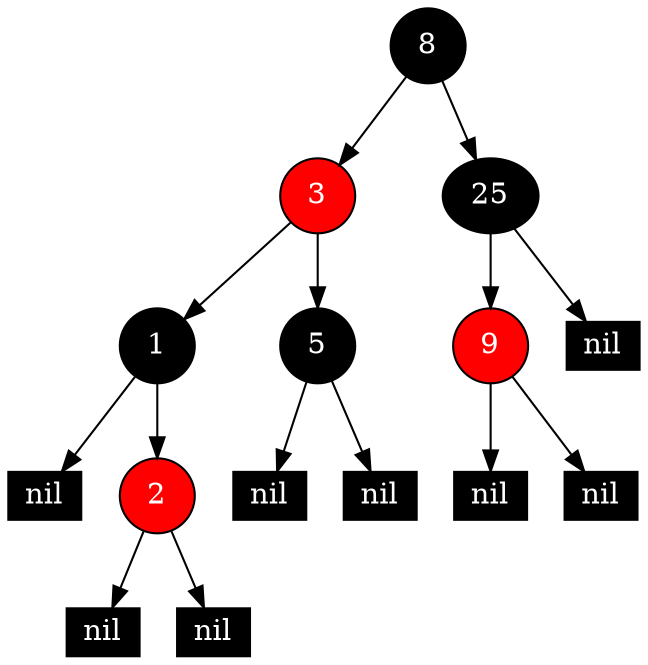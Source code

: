 digraph G {
    node [width=0.5,fontcolor=white,style=filled];
    8 [fillcolor=black]
    8 -> 3
    8 -> 25
    3 [fillcolor=red]
    3 -> 1
    3 -> 5
    1 [fillcolor=black]
    1 -> NULLl1
    NULLl1 [label="nil",width=0.3,height=0.2,shape=box,fillcolor=black]
    1 -> 2
    2 [fillcolor=red]
    2 -> NULLl2
    NULLl2 [label="nil",width=0.3,height=0.2,shape=box,fillcolor=black]
    2 -> NULLr2
    NULLr2 [label="nil",width=0.3,height=0.2,shape=box,fillcolor=black]
    5 [fillcolor=black]
    5 -> NULLl5
    NULLl5 [label="nil",width=0.3,height=0.2,shape=box,fillcolor=black]
    5 -> NULLr5
    NULLr5 [label="nil",width=0.3,height=0.2,shape=box,fillcolor=black]
    25 [fillcolor=black]
    25 -> 9
    25 -> NULLr25
    NULLr25 [label="nil",width=0.3,height=0.2,shape=box,fillcolor=black]
    9 [fillcolor=red]
    9 -> NULLl9
    NULLl9 [label="nil",width=0.3,height=0.2,shape=box,fillcolor=black]
    9 -> NULLr9
    NULLr9 [label="nil",width=0.3,height=0.2,shape=box,fillcolor=black]
}

